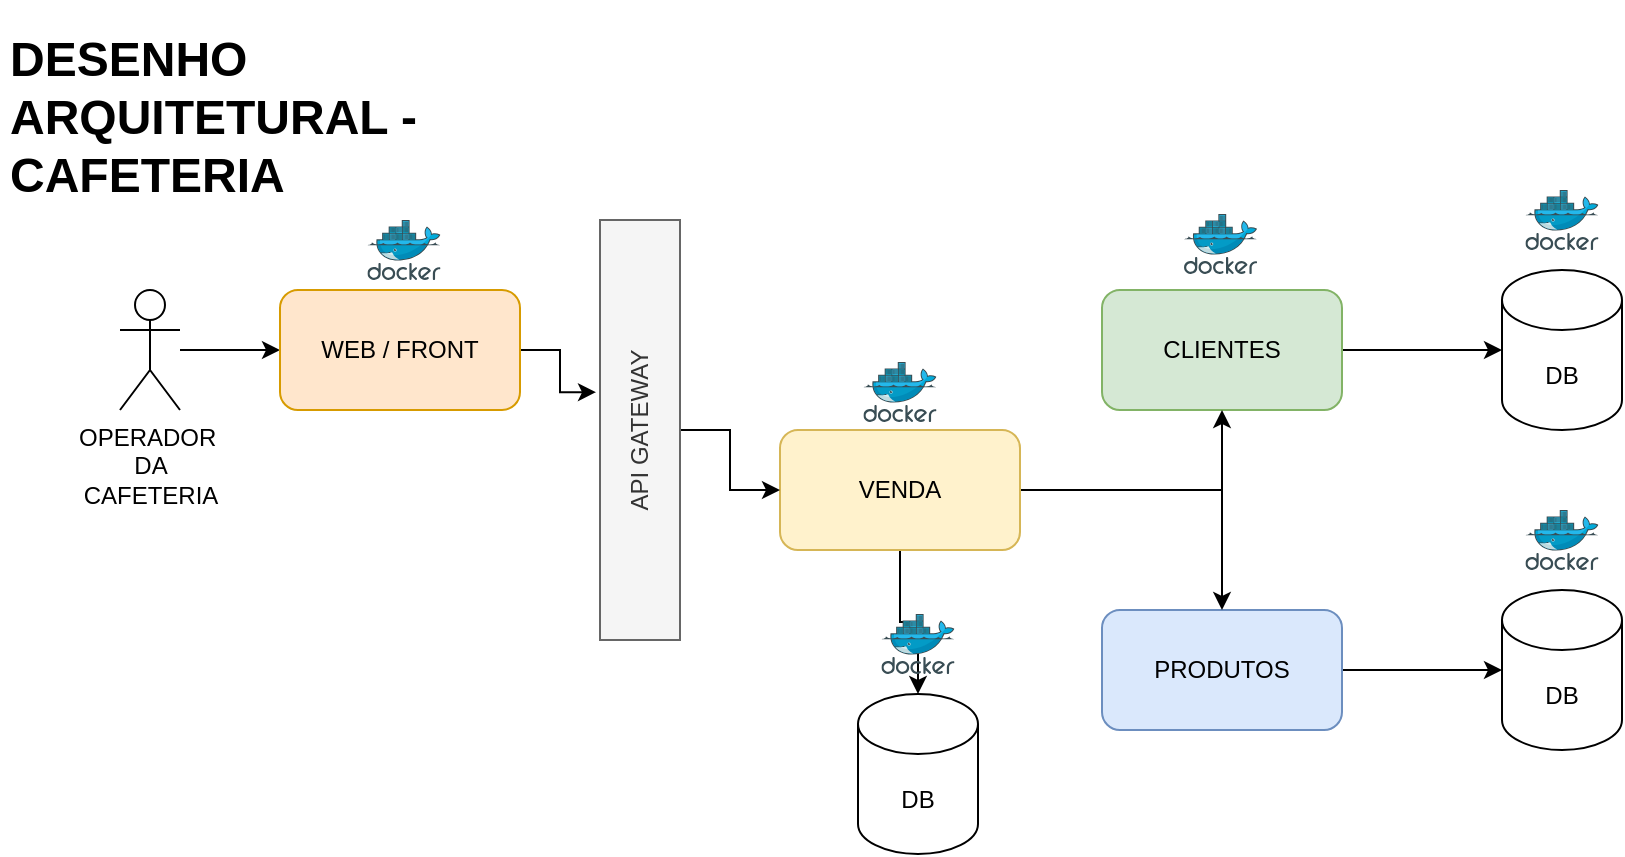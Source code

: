 <mxfile version="21.3.2" type="github" pages="2">
  <diagram name="ARQUITETURAL" id="z1CORknT1N7jtZPOD_Wm">
    <mxGraphModel dx="954" dy="972" grid="0" gridSize="10" guides="1" tooltips="1" connect="1" arrows="1" fold="1" page="0" pageScale="1" pageWidth="850" pageHeight="1100" math="0" shadow="0">
      <root>
        <mxCell id="0" />
        <mxCell id="1" parent="0" />
        <mxCell id="TV3zGwWv0whd9TTQY8Pc-18" style="edgeStyle=orthogonalEdgeStyle;rounded=0;orthogonalLoop=1;jettySize=auto;html=1;" edge="1" parent="1" source="TV3zGwWv0whd9TTQY8Pc-6" target="TV3zGwWv0whd9TTQY8Pc-15">
          <mxGeometry relative="1" as="geometry" />
        </mxCell>
        <object label="CLIENTES" tecnology="Python3" descricao="loadbalance com autoscale" id="TV3zGwWv0whd9TTQY8Pc-6">
          <mxCell style="rounded=1;whiteSpace=wrap;html=1;fillColor=#d5e8d4;strokeColor=#82b366;" vertex="1" parent="1">
            <mxGeometry x="581" y="30" width="120" height="60" as="geometry" />
          </mxCell>
        </object>
        <mxCell id="TV3zGwWv0whd9TTQY8Pc-19" style="edgeStyle=orthogonalEdgeStyle;rounded=0;orthogonalLoop=1;jettySize=auto;html=1;entryX=0;entryY=0.5;entryDx=0;entryDy=0;entryPerimeter=0;" edge="1" parent="1" source="TV3zGwWv0whd9TTQY8Pc-7" target="TV3zGwWv0whd9TTQY8Pc-16">
          <mxGeometry relative="1" as="geometry" />
        </mxCell>
        <object label="PRODUTOS" tecnology="Java" descricao="loadbalance com autoscale" id="TV3zGwWv0whd9TTQY8Pc-7">
          <mxCell style="rounded=1;whiteSpace=wrap;html=1;fillColor=#dae8fc;strokeColor=#6c8ebf;" vertex="1" parent="1">
            <mxGeometry x="581" y="190" width="120" height="60" as="geometry" />
          </mxCell>
        </object>
        <mxCell id="TV3zGwWv0whd9TTQY8Pc-22" style="edgeStyle=orthogonalEdgeStyle;rounded=0;orthogonalLoop=1;jettySize=auto;html=1;" edge="1" parent="1" source="TV3zGwWv0whd9TTQY8Pc-9" target="TV3zGwWv0whd9TTQY8Pc-14">
          <mxGeometry relative="1" as="geometry" />
        </mxCell>
        <mxCell id="TV3zGwWv0whd9TTQY8Pc-9" value="OPERADOR&amp;nbsp;&lt;br&gt;DA&lt;br&gt;CAFETERIA" style="shape=umlActor;verticalLabelPosition=bottom;verticalAlign=top;html=1;outlineConnect=0;" vertex="1" parent="1">
          <mxGeometry x="90" y="30" width="30" height="60" as="geometry" />
        </mxCell>
        <mxCell id="TV3zGwWv0whd9TTQY8Pc-27" style="edgeStyle=orthogonalEdgeStyle;rounded=0;orthogonalLoop=1;jettySize=auto;html=1;" edge="1" parent="1" source="TV3zGwWv0whd9TTQY8Pc-11" target="TV3zGwWv0whd9TTQY8Pc-6">
          <mxGeometry relative="1" as="geometry" />
        </mxCell>
        <mxCell id="TV3zGwWv0whd9TTQY8Pc-28" style="edgeStyle=orthogonalEdgeStyle;rounded=0;orthogonalLoop=1;jettySize=auto;html=1;" edge="1" parent="1" source="TV3zGwWv0whd9TTQY8Pc-11" target="TV3zGwWv0whd9TTQY8Pc-7">
          <mxGeometry relative="1" as="geometry" />
        </mxCell>
        <mxCell id="ZnIeNBDdhgGeScQXH8lt-3" style="edgeStyle=orthogonalEdgeStyle;rounded=0;orthogonalLoop=1;jettySize=auto;html=1;" edge="1" parent="1" source="TV3zGwWv0whd9TTQY8Pc-11" target="ZnIeNBDdhgGeScQXH8lt-1">
          <mxGeometry relative="1" as="geometry" />
        </mxCell>
        <object label="VENDA" tecnology="Python3, resilience4j" descricao="loadbalance com autoscale, circuit breaker" id="TV3zGwWv0whd9TTQY8Pc-11">
          <mxCell style="rounded=1;whiteSpace=wrap;html=1;fillColor=#fff2cc;strokeColor=#d6b656;" vertex="1" parent="1">
            <mxGeometry x="420" y="100" width="120" height="60" as="geometry" />
          </mxCell>
        </object>
        <mxCell id="TV3zGwWv0whd9TTQY8Pc-35" style="edgeStyle=orthogonalEdgeStyle;rounded=0;orthogonalLoop=1;jettySize=auto;html=1;entryX=-0.05;entryY=0.41;entryDx=0;entryDy=0;entryPerimeter=0;" edge="1" parent="1" source="TV3zGwWv0whd9TTQY8Pc-14" target="TV3zGwWv0whd9TTQY8Pc-34">
          <mxGeometry relative="1" as="geometry" />
        </mxCell>
        <object label="WEB / FRONT" tecnology="angular" id="TV3zGwWv0whd9TTQY8Pc-14">
          <mxCell style="rounded=1;whiteSpace=wrap;html=1;fillColor=#ffe6cc;strokeColor=#d79b00;" vertex="1" parent="1">
            <mxGeometry x="170" y="30" width="120" height="60" as="geometry" />
          </mxCell>
        </object>
        <mxCell id="TV3zGwWv0whd9TTQY8Pc-15" value="DB" style="shape=cylinder3;whiteSpace=wrap;html=1;boundedLbl=1;backgroundOutline=1;size=15;" vertex="1" parent="1">
          <mxGeometry x="781" y="20" width="60" height="80" as="geometry" />
        </mxCell>
        <mxCell id="TV3zGwWv0whd9TTQY8Pc-16" value="DB" style="shape=cylinder3;whiteSpace=wrap;html=1;boundedLbl=1;backgroundOutline=1;size=15;" vertex="1" parent="1">
          <mxGeometry x="781" y="180" width="60" height="80" as="geometry" />
        </mxCell>
        <mxCell id="TV3zGwWv0whd9TTQY8Pc-29" value="" style="image;sketch=0;aspect=fixed;html=1;points=[];align=center;fontSize=12;image=img/lib/mscae/Docker.svg;" vertex="1" parent="1">
          <mxGeometry x="213.7" y="-5" width="36.59" height="30" as="geometry" />
        </mxCell>
        <mxCell id="TV3zGwWv0whd9TTQY8Pc-30" value="" style="image;sketch=0;aspect=fixed;html=1;points=[];align=center;fontSize=12;image=img/lib/mscae/Docker.svg;" vertex="1" parent="1">
          <mxGeometry x="622" y="-8" width="36.59" height="30" as="geometry" />
        </mxCell>
        <mxCell id="TV3zGwWv0whd9TTQY8Pc-31" value="" style="image;sketch=0;aspect=fixed;html=1;points=[];align=center;fontSize=12;image=img/lib/mscae/Docker.svg;" vertex="1" parent="1">
          <mxGeometry x="461.7" y="66" width="36.59" height="30" as="geometry" />
        </mxCell>
        <mxCell id="TV3zGwWv0whd9TTQY8Pc-32" value="" style="image;sketch=0;aspect=fixed;html=1;points=[];align=center;fontSize=12;image=img/lib/mscae/Docker.svg;" vertex="1" parent="1">
          <mxGeometry x="792.7" y="-20" width="36.59" height="30" as="geometry" />
        </mxCell>
        <mxCell id="TV3zGwWv0whd9TTQY8Pc-33" value="" style="image;sketch=0;aspect=fixed;html=1;points=[];align=center;fontSize=12;image=img/lib/mscae/Docker.svg;" vertex="1" parent="1">
          <mxGeometry x="792.7" y="140" width="36.59" height="30" as="geometry" />
        </mxCell>
        <mxCell id="TV3zGwWv0whd9TTQY8Pc-36" style="edgeStyle=orthogonalEdgeStyle;rounded=0;orthogonalLoop=1;jettySize=auto;html=1;" edge="1" parent="1" source="TV3zGwWv0whd9TTQY8Pc-34" target="TV3zGwWv0whd9TTQY8Pc-11">
          <mxGeometry relative="1" as="geometry" />
        </mxCell>
        <mxCell id="TV3zGwWv0whd9TTQY8Pc-34" value="API GATEWAY" style="rounded=0;whiteSpace=wrap;html=1;verticalAlign=middle;horizontal=0;fillColor=#f5f5f5;strokeColor=#666666;fontColor=#333333;" vertex="1" parent="1">
          <mxGeometry x="330" y="-5" width="40" height="210" as="geometry" />
        </mxCell>
        <mxCell id="TV3zGwWv0whd9TTQY8Pc-37" value="&lt;h1&gt;&lt;span style=&quot;background-color: initial;&quot;&gt;DESENHO ARQUITETURAL - CAFETERIA&lt;/span&gt;&lt;br&gt;&lt;/h1&gt;" style="text;html=1;strokeColor=none;fillColor=none;spacing=5;spacingTop=-20;whiteSpace=wrap;overflow=hidden;rounded=0;" vertex="1" parent="1">
          <mxGeometry x="30" y="-105" width="250" height="100" as="geometry" />
        </mxCell>
        <mxCell id="ZnIeNBDdhgGeScQXH8lt-1" value="DB" style="shape=cylinder3;whiteSpace=wrap;html=1;boundedLbl=1;backgroundOutline=1;size=15;" vertex="1" parent="1">
          <mxGeometry x="459" y="232" width="60" height="80" as="geometry" />
        </mxCell>
        <mxCell id="ZnIeNBDdhgGeScQXH8lt-2" value="" style="image;sketch=0;aspect=fixed;html=1;points=[];align=center;fontSize=12;image=img/lib/mscae/Docker.svg;" vertex="1" parent="1">
          <mxGeometry x="470.7" y="192" width="36.59" height="30" as="geometry" />
        </mxCell>
      </root>
    </mxGraphModel>
  </diagram>
  <diagram id="0R2L9XvwQXRC4s5zhyET" name="FLUXO FUNCIONAL">
    <mxGraphModel dx="1354" dy="972" grid="0" gridSize="10" guides="1" tooltips="1" connect="1" arrows="1" fold="1" page="0" pageScale="1" pageWidth="850" pageHeight="1100" math="0" shadow="0">
      <root>
        <mxCell id="0" />
        <mxCell id="1" parent="0" />
        <mxCell id="ggD5gMHan9yOqu96JDKu-3" style="edgeStyle=orthogonalEdgeStyle;rounded=0;orthogonalLoop=1;jettySize=auto;html=1;" edge="1" parent="1" source="gUOXi5KbK4BJm3a12ie--1" target="ggD5gMHan9yOqu96JDKu-1">
          <mxGeometry relative="1" as="geometry" />
        </mxCell>
        <mxCell id="gUOXi5KbK4BJm3a12ie--1" value="FUNCIONARIO DA PADARIA&lt;br&gt;CAIXA (OPERADOR)" style="shape=umlActor;verticalLabelPosition=bottom;verticalAlign=top;html=1;outlineConnect=0;" vertex="1" parent="1">
          <mxGeometry x="-150" y="50" width="30" height="60" as="geometry" />
        </mxCell>
        <mxCell id="ggD5gMHan9yOqu96JDKu-7" style="edgeStyle=orthogonalEdgeStyle;rounded=0;orthogonalLoop=1;jettySize=auto;html=1;" edge="1" parent="1" source="gUOXi5KbK4BJm3a12ie--2" target="ggD5gMHan9yOqu96JDKu-5">
          <mxGeometry relative="1" as="geometry" />
        </mxCell>
        <mxCell id="gUOXi5KbK4BJm3a12ie--2" value="ACESSA A INTERFACE WEB" style="rounded=1;whiteSpace=wrap;html=1;" vertex="1" parent="1">
          <mxGeometry x="180" y="50" width="120" height="60" as="geometry" />
        </mxCell>
        <mxCell id="cimUkDlIdHFDUQ7d5Y0Z-1" value="&lt;h1&gt;&lt;span style=&quot;background-color: initial;&quot;&gt;FLUXO FUNCIONAL&lt;/span&gt;&lt;br&gt;&lt;/h1&gt;" style="text;html=1;strokeColor=none;fillColor=none;spacing=5;spacingTop=-20;whiteSpace=wrap;overflow=hidden;rounded=0;" vertex="1" parent="1">
          <mxGeometry x="-230" y="-90" width="250" height="100" as="geometry" />
        </mxCell>
        <mxCell id="ggD5gMHan9yOqu96JDKu-4" style="edgeStyle=orthogonalEdgeStyle;rounded=0;orthogonalLoop=1;jettySize=auto;html=1;" edge="1" parent="1" source="ggD5gMHan9yOqu96JDKu-1" target="gUOXi5KbK4BJm3a12ie--2">
          <mxGeometry relative="1" as="geometry" />
        </mxCell>
        <mxCell id="ggD5gMHan9yOqu96JDKu-1" value="ACESSA O BROWSER INSTALADO NO SEU COMPUTADOR" style="rounded=1;whiteSpace=wrap;html=1;" vertex="1" parent="1">
          <mxGeometry y="50" width="120" height="60" as="geometry" />
        </mxCell>
        <mxCell id="ggD5gMHan9yOqu96JDKu-16" style="edgeStyle=orthogonalEdgeStyle;rounded=0;orthogonalLoop=1;jettySize=auto;html=1;" edge="1" parent="1" source="ggD5gMHan9yOqu96JDKu-5" target="ggD5gMHan9yOqu96JDKu-6">
          <mxGeometry relative="1" as="geometry" />
        </mxCell>
        <mxCell id="ggD5gMHan9yOqu96JDKu-5" value="REALIZA O LOGIN COM USUÁRIO E SENHA (UNICO POR FUNC)" style="rounded=1;whiteSpace=wrap;html=1;" vertex="1" parent="1">
          <mxGeometry x="344" y="50" width="120" height="60" as="geometry" />
        </mxCell>
        <mxCell id="ggD5gMHan9yOqu96JDKu-17" style="edgeStyle=orthogonalEdgeStyle;rounded=0;orthogonalLoop=1;jettySize=auto;html=1;entryX=0.438;entryY=0.022;entryDx=0;entryDy=0;entryPerimeter=0;" edge="1" parent="1" source="ggD5gMHan9yOqu96JDKu-6" target="ggD5gMHan9yOqu96JDKu-8">
          <mxGeometry relative="1" as="geometry" />
        </mxCell>
        <mxCell id="ggD5gMHan9yOqu96JDKu-6" value="ACESSA A PAGINA DE VENDA E INICIA UM NOVO CARRINHO" style="rounded=1;whiteSpace=wrap;html=1;" vertex="1" parent="1">
          <mxGeometry x="500" y="50" width="120" height="60" as="geometry" />
        </mxCell>
        <mxCell id="ggD5gMHan9yOqu96JDKu-11" style="edgeStyle=orthogonalEdgeStyle;rounded=0;orthogonalLoop=1;jettySize=auto;html=1;" edge="1" parent="1" source="ggD5gMHan9yOqu96JDKu-8" target="ggD5gMHan9yOqu96JDKu-9">
          <mxGeometry relative="1" as="geometry" />
        </mxCell>
        <mxCell id="ggD5gMHan9yOqu96JDKu-8" value="ADICIONA OS PRODUTOS QUE O ITENS GASTOS PELO CLIENTE NO CARRINHO" style="rounded=1;whiteSpace=wrap;html=1;" vertex="1" parent="1">
          <mxGeometry x="503" y="156" width="130" height="90" as="geometry" />
        </mxCell>
        <mxCell id="ggD5gMHan9yOqu96JDKu-12" style="edgeStyle=orthogonalEdgeStyle;rounded=0;orthogonalLoop=1;jettySize=auto;html=1;" edge="1" parent="1" source="ggD5gMHan9yOqu96JDKu-9" target="ggD5gMHan9yOqu96JDKu-10">
          <mxGeometry relative="1" as="geometry" />
        </mxCell>
        <mxCell id="ggD5gMHan9yOqu96JDKu-9" value="SELECIONA O CLIENTE OU CLIENTE PADRAO" style="rounded=1;whiteSpace=wrap;html=1;" vertex="1" parent="1">
          <mxGeometry x="330" y="169" width="134" height="64" as="geometry" />
        </mxCell>
        <mxCell id="ggD5gMHan9yOqu96JDKu-15" style="edgeStyle=orthogonalEdgeStyle;rounded=0;orthogonalLoop=1;jettySize=auto;html=1;entryX=1;entryY=0.5;entryDx=0;entryDy=0;" edge="1" parent="1" source="ggD5gMHan9yOqu96JDKu-10" target="ggD5gMHan9yOqu96JDKu-13">
          <mxGeometry relative="1" as="geometry" />
        </mxCell>
        <mxCell id="ggD5gMHan9yOqu96JDKu-10" value="FINALIZA A COMPRA" style="rounded=1;whiteSpace=wrap;html=1;" vertex="1" parent="1">
          <mxGeometry x="170" y="166" width="130" height="70" as="geometry" />
        </mxCell>
        <mxCell id="ggD5gMHan9yOqu96JDKu-13" value="VENDA É SALVA NA &#39;TABELA&#39; DE VENDAS E CARRINHO DO VENDEDOR É LIMPO" style="rounded=1;whiteSpace=wrap;html=1;" vertex="1" parent="1">
          <mxGeometry x="5" y="166" width="130" height="70" as="geometry" />
        </mxCell>
      </root>
    </mxGraphModel>
  </diagram>
</mxfile>

